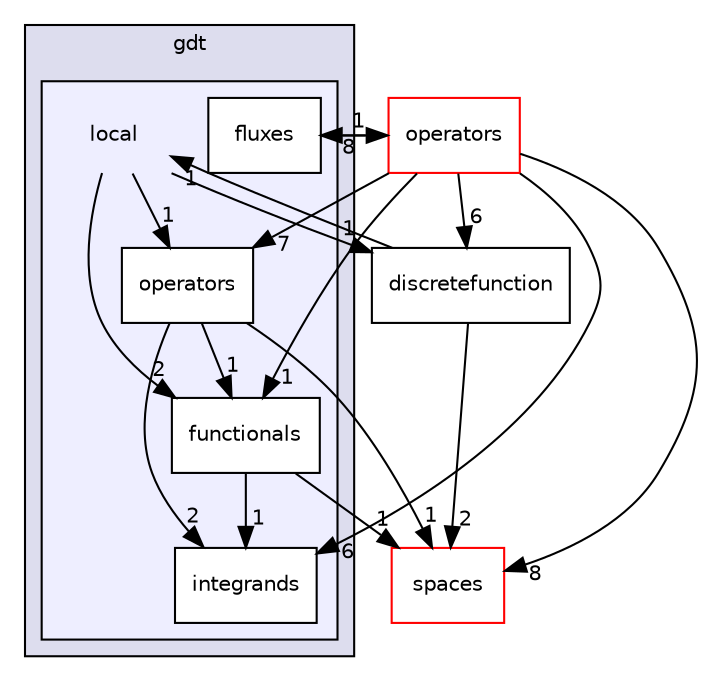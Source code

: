 digraph "local" {
  compound=true
  node [ fontsize="10", fontname="Helvetica"];
  edge [ labelfontsize="10", labelfontname="Helvetica"];
  subgraph clusterdir_34906b46abd2322068aa0195bd244708 {
    graph [ bgcolor="#ddddee", pencolor="black", label="gdt" fontname="Helvetica", fontsize="10", URL="dir_34906b46abd2322068aa0195bd244708.html"]
  subgraph clusterdir_e5964b6fd5a6d82d96e1215fe4a1a66d {
    graph [ bgcolor="#eeeeff", pencolor="black", label="" URL="dir_e5964b6fd5a6d82d96e1215fe4a1a66d.html"];
    dir_e5964b6fd5a6d82d96e1215fe4a1a66d [shape=plaintext label="local"];
    dir_b3c312569a7138f19b17aa14076f1d0d [shape=box label="fluxes" color="black" fillcolor="white" style="filled" URL="dir_b3c312569a7138f19b17aa14076f1d0d.html"];
    dir_262cee5b2b3b116ee4f96d945dc86388 [shape=box label="functionals" color="black" fillcolor="white" style="filled" URL="dir_262cee5b2b3b116ee4f96d945dc86388.html"];
    dir_13333c67dd5bfe26178e02e0e92e587e [shape=box label="integrands" color="black" fillcolor="white" style="filled" URL="dir_13333c67dd5bfe26178e02e0e92e587e.html"];
    dir_897d860e0e1e77b53d604c7cb60fd2d2 [shape=box label="operators" color="black" fillcolor="white" style="filled" URL="dir_897d860e0e1e77b53d604c7cb60fd2d2.html"];
  }
  }
  dir_e555b9af892587a8ff0beb600029e8f8 [shape=box label="discretefunction" URL="dir_e555b9af892587a8ff0beb600029e8f8.html"];
  dir_43d0cc378a1b7044a9ebea179385123e [shape=box label="spaces" fillcolor="white" style="filled" color="red" URL="dir_43d0cc378a1b7044a9ebea179385123e.html"];
  dir_8eae17099f455a1cfbd2c25e13098b8a [shape=box label="operators" fillcolor="white" style="filled" color="red" URL="dir_8eae17099f455a1cfbd2c25e13098b8a.html"];
  dir_e5964b6fd5a6d82d96e1215fe4a1a66d->dir_e555b9af892587a8ff0beb600029e8f8 [headlabel="1", labeldistance=1.5 headhref="dir_000007_000016.html"];
  dir_e5964b6fd5a6d82d96e1215fe4a1a66d->dir_262cee5b2b3b116ee4f96d945dc86388 [headlabel="2", labeldistance=1.5 headhref="dir_000007_000028.html"];
  dir_e5964b6fd5a6d82d96e1215fe4a1a66d->dir_897d860e0e1e77b53d604c7cb60fd2d2 [headlabel="1", labeldistance=1.5 headhref="dir_000007_000024.html"];
  dir_e555b9af892587a8ff0beb600029e8f8->dir_e5964b6fd5a6d82d96e1215fe4a1a66d [headlabel="1", labeldistance=1.5 headhref="dir_000016_000007.html"];
  dir_e555b9af892587a8ff0beb600029e8f8->dir_43d0cc378a1b7044a9ebea179385123e [headlabel="2", labeldistance=1.5 headhref="dir_000016_000014.html"];
  dir_8eae17099f455a1cfbd2c25e13098b8a->dir_13333c67dd5bfe26178e02e0e92e587e [headlabel="6", labeldistance=1.5 headhref="dir_000005_000026.html"];
  dir_8eae17099f455a1cfbd2c25e13098b8a->dir_e555b9af892587a8ff0beb600029e8f8 [headlabel="6", labeldistance=1.5 headhref="dir_000005_000016.html"];
  dir_8eae17099f455a1cfbd2c25e13098b8a->dir_43d0cc378a1b7044a9ebea179385123e [headlabel="8", labeldistance=1.5 headhref="dir_000005_000014.html"];
  dir_8eae17099f455a1cfbd2c25e13098b8a->dir_262cee5b2b3b116ee4f96d945dc86388 [headlabel="1", labeldistance=1.5 headhref="dir_000005_000028.html"];
  dir_8eae17099f455a1cfbd2c25e13098b8a->dir_897d860e0e1e77b53d604c7cb60fd2d2 [headlabel="7", labeldistance=1.5 headhref="dir_000005_000024.html"];
  dir_8eae17099f455a1cfbd2c25e13098b8a->dir_b3c312569a7138f19b17aa14076f1d0d [headlabel="8", labeldistance=1.5 headhref="dir_000005_000009.html"];
  dir_262cee5b2b3b116ee4f96d945dc86388->dir_13333c67dd5bfe26178e02e0e92e587e [headlabel="1", labeldistance=1.5 headhref="dir_000028_000026.html"];
  dir_262cee5b2b3b116ee4f96d945dc86388->dir_43d0cc378a1b7044a9ebea179385123e [headlabel="1", labeldistance=1.5 headhref="dir_000028_000014.html"];
  dir_897d860e0e1e77b53d604c7cb60fd2d2->dir_13333c67dd5bfe26178e02e0e92e587e [headlabel="2", labeldistance=1.5 headhref="dir_000024_000026.html"];
  dir_897d860e0e1e77b53d604c7cb60fd2d2->dir_43d0cc378a1b7044a9ebea179385123e [headlabel="1", labeldistance=1.5 headhref="dir_000024_000014.html"];
  dir_897d860e0e1e77b53d604c7cb60fd2d2->dir_262cee5b2b3b116ee4f96d945dc86388 [headlabel="1", labeldistance=1.5 headhref="dir_000024_000028.html"];
  dir_b3c312569a7138f19b17aa14076f1d0d->dir_8eae17099f455a1cfbd2c25e13098b8a [headlabel="1", labeldistance=1.5 headhref="dir_000009_000005.html"];
}
